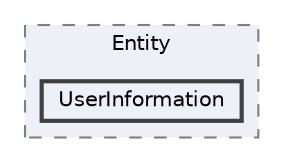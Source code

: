 digraph "D:/project/forCSharp/iShopMainVer2/iShopMainVer2/Models/Entity/UserInformation"
{
 // LATEX_PDF_SIZE
  bgcolor="transparent";
  edge [fontname=Helvetica,fontsize=10,labelfontname=Helvetica,labelfontsize=10];
  node [fontname=Helvetica,fontsize=10,shape=box,height=0.2,width=0.4];
  compound=true
  subgraph clusterdir_aceaf4a18a815513c8fb9decb7e67276 {
    graph [ bgcolor="#edf0f7", pencolor="grey50", label="Entity", fontname=Helvetica,fontsize=10 style="filled,dashed", URL="dir_aceaf4a18a815513c8fb9decb7e67276.html",tooltip=""]
  dir_7bb72bb7e6172623cf754e30cd749c15 [label="UserInformation", fillcolor="#edf0f7", color="grey25", style="filled,bold", URL="dir_7bb72bb7e6172623cf754e30cd749c15.html",tooltip=""];
  }
}

